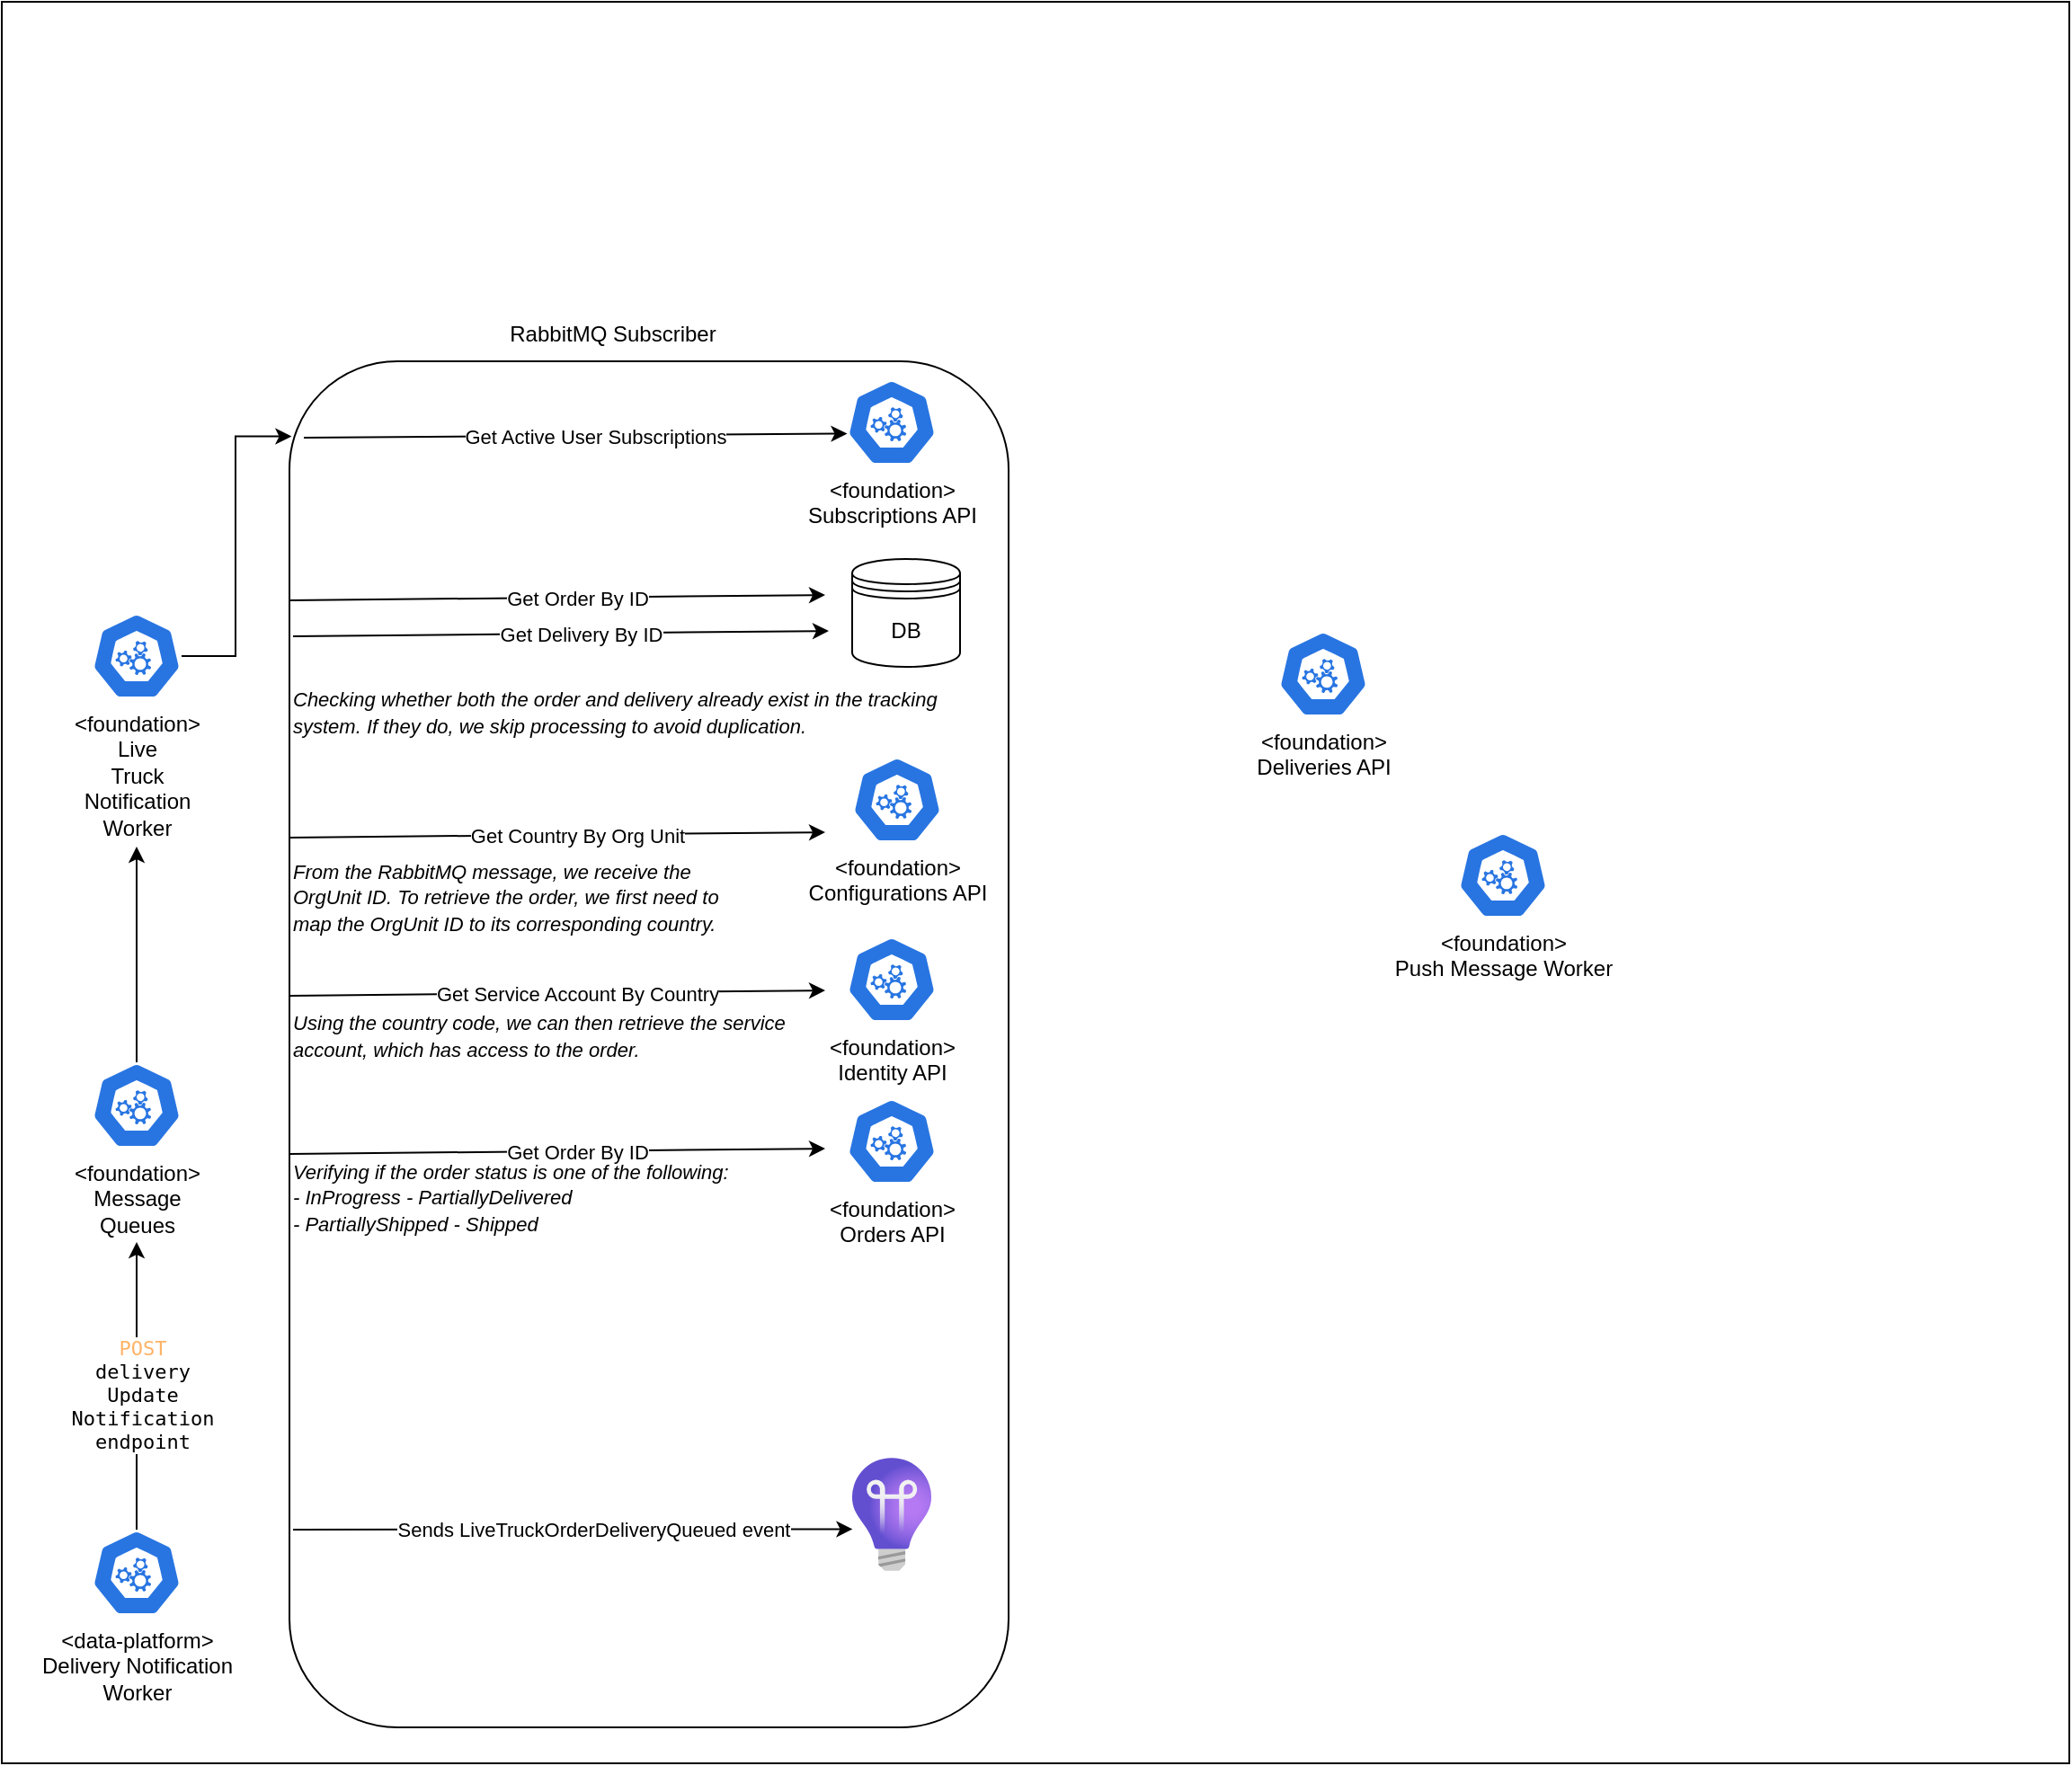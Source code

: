 <mxfile version="28.2.5">
  <diagram name="Page-1" id="JpLjQRSs1_Y3-2fLoofl">
    <mxGraphModel dx="1603" dy="865" grid="1" gridSize="10" guides="1" tooltips="1" connect="1" arrows="1" fold="1" page="1" pageScale="1" pageWidth="850" pageHeight="1100" math="0" shadow="0">
      <root>
        <mxCell id="0" />
        <mxCell id="1" parent="0" />
        <mxCell id="bUwDgFJh5-zK0ynBWb4o-1" value="" style="rounded=0;whiteSpace=wrap;html=1;" parent="1" vertex="1">
          <mxGeometry x="40" y="40" width="1150" height="980" as="geometry" />
        </mxCell>
        <mxCell id="bUwDgFJh5-zK0ynBWb4o-3" value="&amp;lt;data-platform&amp;gt;&lt;br&gt;Delivery Notification&lt;br&gt;Worker" style="aspect=fixed;sketch=0;html=1;dashed=0;whitespace=wrap;verticalLabelPosition=bottom;verticalAlign=top;fillColor=#2875E2;strokeColor=#ffffff;points=[[0.005,0.63,0],[0.1,0.2,0],[0.9,0.2,0],[0.5,0,0],[0.995,0.63,0],[0.72,0.99,0],[0.5,1,0],[0.28,0.99,0]];shape=mxgraph.kubernetes.icon2;prIcon=api" parent="1" vertex="1">
          <mxGeometry x="90" y="890" width="50" height="48" as="geometry" />
        </mxCell>
        <mxCell id="bUwDgFJh5-zK0ynBWb4o-6" value="&amp;lt;foundation&amp;gt;&lt;br&gt;Message&lt;div&gt;Queues&lt;br&gt;&lt;/div&gt;" style="aspect=fixed;sketch=0;html=1;dashed=0;whitespace=wrap;verticalLabelPosition=bottom;verticalAlign=top;fillColor=#2875E2;strokeColor=#ffffff;points=[[0.005,0.63,0],[0.1,0.2,0],[0.9,0.2,0],[0.5,0,0],[0.995,0.63,0],[0.72,0.99,0],[0.5,1,0],[0.28,0.99,0]];shape=mxgraph.kubernetes.icon2;prIcon=api" parent="1" vertex="1">
          <mxGeometry x="90" y="630" width="50" height="48" as="geometry" />
        </mxCell>
        <mxCell id="bUwDgFJh5-zK0ynBWb4o-7" style="edgeStyle=orthogonalEdgeStyle;rounded=0;orthogonalLoop=1;jettySize=auto;html=1;" parent="1" source="bUwDgFJh5-zK0ynBWb4o-3" edge="1">
          <mxGeometry relative="1" as="geometry">
            <mxPoint x="115" y="730" as="targetPoint" />
          </mxGeometry>
        </mxCell>
        <mxCell id="bUwDgFJh5-zK0ynBWb4o-8" value="Text" style="edgeLabel;html=1;align=center;verticalAlign=middle;resizable=0;points=[];" parent="bUwDgFJh5-zK0ynBWb4o-7" vertex="1" connectable="0">
          <mxGeometry x="-0.095" y="-4" relative="1" as="geometry">
            <mxPoint x="-1" as="offset" />
          </mxGeometry>
        </mxCell>
        <mxCell id="bUwDgFJh5-zK0ynBWb4o-9" value="&lt;code&gt;&lt;font style=&quot;color: rgb(255, 179, 102);&quot;&gt;POST&lt;/font&gt;&lt;br&gt;delivery&lt;br&gt;Update&lt;br&gt;Notification&lt;/code&gt;&lt;div&gt;&lt;code&gt;endpoint&lt;/code&gt;&lt;/div&gt;" style="edgeLabel;html=1;align=center;verticalAlign=middle;resizable=0;points=[];" parent="bUwDgFJh5-zK0ynBWb4o-7" vertex="1" connectable="0">
          <mxGeometry x="-0.061" y="-4" relative="1" as="geometry">
            <mxPoint x="-1" as="offset" />
          </mxGeometry>
        </mxCell>
        <mxCell id="bUwDgFJh5-zK0ynBWb4o-11" value="&amp;lt;foundation&amp;gt;&lt;br&gt;Live&lt;div&gt;Truck&lt;/div&gt;&lt;div&gt;Notification&lt;/div&gt;&lt;div&gt;Worker&lt;div&gt;&lt;br&gt;&lt;/div&gt;&lt;/div&gt;" style="aspect=fixed;sketch=0;html=1;dashed=0;whitespace=wrap;verticalLabelPosition=bottom;verticalAlign=top;fillColor=#2875E2;strokeColor=#ffffff;points=[[0.005,0.63,0],[0.1,0.2,0],[0.9,0.2,0],[0.5,0,0],[0.995,0.63,0],[0.72,0.99,0],[0.5,1,0],[0.28,0.99,0]];shape=mxgraph.kubernetes.icon2;prIcon=api" parent="1" vertex="1">
          <mxGeometry x="90" y="380" width="50" height="48" as="geometry" />
        </mxCell>
        <mxCell id="bUwDgFJh5-zK0ynBWb4o-25" value="&amp;lt;foundation&amp;gt;&lt;br&gt;Push Message Worker&lt;br&gt;&lt;div&gt;&lt;div&gt;&lt;br&gt;&lt;/div&gt;&lt;/div&gt;" style="aspect=fixed;sketch=0;html=1;dashed=0;whitespace=wrap;verticalLabelPosition=bottom;verticalAlign=top;fillColor=#2875E2;strokeColor=#ffffff;points=[[0.005,0.63,0],[0.1,0.2,0],[0.9,0.2,0],[0.5,0,0],[0.995,0.63,0],[0.72,0.99,0],[0.5,1,0],[0.28,0.99,0]];shape=mxgraph.kubernetes.icon2;prIcon=api" parent="1" vertex="1">
          <mxGeometry x="850" y="502" width="50" height="48" as="geometry" />
        </mxCell>
        <mxCell id="1HudzemWjimTBm2J36Nn-3" value="" style="endArrow=classic;html=1;rounded=0;exitX=0.5;exitY=0;exitDx=0;exitDy=0;exitPerimeter=0;" edge="1" parent="1" source="bUwDgFJh5-zK0ynBWb4o-6">
          <mxGeometry width="50" height="50" relative="1" as="geometry">
            <mxPoint x="260" y="560" as="sourcePoint" />
            <mxPoint x="115" y="510" as="targetPoint" />
          </mxGeometry>
        </mxCell>
        <mxCell id="1HudzemWjimTBm2J36Nn-4" value="" style="rounded=1;whiteSpace=wrap;html=1;" vertex="1" parent="1">
          <mxGeometry x="200" y="240" width="400" height="760" as="geometry" />
        </mxCell>
        <mxCell id="1HudzemWjimTBm2J36Nn-5" value="RabbitMQ Subscriber" style="text;html=1;align=center;verticalAlign=middle;whiteSpace=wrap;rounded=0;" vertex="1" parent="1">
          <mxGeometry x="320" y="210" width="120" height="30" as="geometry" />
        </mxCell>
        <mxCell id="1HudzemWjimTBm2J36Nn-6" style="edgeStyle=orthogonalEdgeStyle;rounded=0;orthogonalLoop=1;jettySize=auto;html=1;entryX=0.003;entryY=0.055;entryDx=0;entryDy=0;entryPerimeter=0;" edge="1" parent="1" source="bUwDgFJh5-zK0ynBWb4o-11" target="1HudzemWjimTBm2J36Nn-4">
          <mxGeometry relative="1" as="geometry" />
        </mxCell>
        <mxCell id="1HudzemWjimTBm2J36Nn-7" value="&amp;lt;foundation&amp;gt;&lt;br&gt;Subscriptions API&lt;br&gt;&lt;div&gt;&lt;div&gt;&lt;br&gt;&lt;/div&gt;&lt;/div&gt;" style="aspect=fixed;sketch=0;html=1;dashed=0;whitespace=wrap;verticalLabelPosition=bottom;verticalAlign=top;fillColor=#2875E2;strokeColor=#ffffff;points=[[0.005,0.63,0],[0.1,0.2,0],[0.9,0.2,0],[0.5,0,0],[0.995,0.63,0],[0.72,0.99,0],[0.5,1,0],[0.28,0.99,0]];shape=mxgraph.kubernetes.icon2;prIcon=api" vertex="1" parent="1">
          <mxGeometry x="510" y="250" width="50" height="48" as="geometry" />
        </mxCell>
        <mxCell id="1HudzemWjimTBm2J36Nn-8" value="" style="endArrow=classic;html=1;rounded=0;entryX=0.005;entryY=0.63;entryDx=0;entryDy=0;entryPerimeter=0;exitX=0.02;exitY=0.056;exitDx=0;exitDy=0;exitPerimeter=0;" edge="1" parent="1" source="1HudzemWjimTBm2J36Nn-4" target="1HudzemWjimTBm2J36Nn-7">
          <mxGeometry width="50" height="50" relative="1" as="geometry">
            <mxPoint x="200" y="350" as="sourcePoint" />
            <mxPoint x="250" y="300" as="targetPoint" />
          </mxGeometry>
        </mxCell>
        <mxCell id="1HudzemWjimTBm2J36Nn-9" value="Get Active User Subscriptions" style="edgeLabel;html=1;align=center;verticalAlign=middle;resizable=0;points=[];" vertex="1" connectable="0" parent="1HudzemWjimTBm2J36Nn-8">
          <mxGeometry x="0.072" relative="1" as="geometry">
            <mxPoint as="offset" />
          </mxGeometry>
        </mxCell>
        <mxCell id="1HudzemWjimTBm2J36Nn-10" value="&amp;lt;foundation&amp;gt;&lt;br&gt;Orders API&lt;br&gt;&lt;div&gt;&lt;div&gt;&lt;br&gt;&lt;/div&gt;&lt;/div&gt;" style="aspect=fixed;sketch=0;html=1;dashed=0;whitespace=wrap;verticalLabelPosition=bottom;verticalAlign=top;fillColor=#2875E2;strokeColor=#ffffff;points=[[0.005,0.63,0],[0.1,0.2,0],[0.9,0.2,0],[0.5,0,0],[0.995,0.63,0],[0.72,0.99,0],[0.5,1,0],[0.28,0.99,0]];shape=mxgraph.kubernetes.icon2;prIcon=api" vertex="1" parent="1">
          <mxGeometry x="510" y="650" width="50" height="48" as="geometry" />
        </mxCell>
        <mxCell id="1HudzemWjimTBm2J36Nn-11" value="" style="endArrow=classic;html=1;rounded=0;entryX=0.005;entryY=0.63;entryDx=0;entryDy=0;entryPerimeter=0;exitX=0.005;exitY=0.109;exitDx=0;exitDy=0;exitPerimeter=0;" edge="1" parent="1">
          <mxGeometry width="50" height="50" relative="1" as="geometry">
            <mxPoint x="200" y="373" as="sourcePoint" />
            <mxPoint x="498" y="370" as="targetPoint" />
          </mxGeometry>
        </mxCell>
        <mxCell id="1HudzemWjimTBm2J36Nn-12" value="Get Order By ID" style="edgeLabel;html=1;align=center;verticalAlign=middle;resizable=0;points=[];" vertex="1" connectable="0" parent="1HudzemWjimTBm2J36Nn-11">
          <mxGeometry x="0.072" relative="1" as="geometry">
            <mxPoint as="offset" />
          </mxGeometry>
        </mxCell>
        <mxCell id="1HudzemWjimTBm2J36Nn-13" value="&amp;lt;foundation&amp;gt;&lt;br&gt;Deliveries API&lt;br&gt;&lt;div&gt;&lt;div&gt;&lt;br&gt;&lt;/div&gt;&lt;/div&gt;" style="aspect=fixed;sketch=0;html=1;dashed=0;whitespace=wrap;verticalLabelPosition=bottom;verticalAlign=top;fillColor=#2875E2;strokeColor=#ffffff;points=[[0.005,0.63,0],[0.1,0.2,0],[0.9,0.2,0],[0.5,0,0],[0.995,0.63,0],[0.72,0.99,0],[0.5,1,0],[0.28,0.99,0]];shape=mxgraph.kubernetes.icon2;prIcon=api" vertex="1" parent="1">
          <mxGeometry x="750" y="390" width="50" height="48" as="geometry" />
        </mxCell>
        <mxCell id="1HudzemWjimTBm2J36Nn-14" value="" style="endArrow=classic;html=1;rounded=0;entryX=0.005;entryY=0.63;entryDx=0;entryDy=0;entryPerimeter=0;exitX=0.005;exitY=0.109;exitDx=0;exitDy=0;exitPerimeter=0;" edge="1" parent="1">
          <mxGeometry width="50" height="50" relative="1" as="geometry">
            <mxPoint x="202" y="393" as="sourcePoint" />
            <mxPoint x="500" y="390" as="targetPoint" />
          </mxGeometry>
        </mxCell>
        <mxCell id="1HudzemWjimTBm2J36Nn-15" value="Get Delivery By ID" style="edgeLabel;html=1;align=center;verticalAlign=middle;resizable=0;points=[];" vertex="1" connectable="0" parent="1HudzemWjimTBm2J36Nn-14">
          <mxGeometry x="0.072" relative="1" as="geometry">
            <mxPoint as="offset" />
          </mxGeometry>
        </mxCell>
        <mxCell id="1HudzemWjimTBm2J36Nn-21" value="DB" style="shape=datastore;whiteSpace=wrap;html=1;" vertex="1" parent="1">
          <mxGeometry x="513" y="350" width="60" height="60" as="geometry" />
        </mxCell>
        <mxCell id="1HudzemWjimTBm2J36Nn-22" value="&lt;i&gt;&lt;font style=&quot;font-size: 11px;&quot;&gt;Checking whether both the order and delivery already exist in the tracking system. If they do, we skip processing to avoid duplication.&lt;/font&gt;&lt;/i&gt;" style="text;html=1;align=left;verticalAlign=middle;whiteSpace=wrap;rounded=0;" vertex="1" parent="1">
          <mxGeometry x="200" y="420" width="380" height="30" as="geometry" />
        </mxCell>
        <mxCell id="1HudzemWjimTBm2J36Nn-23" value="" style="endArrow=classic;html=1;rounded=0;entryX=0.005;entryY=0.63;entryDx=0;entryDy=0;entryPerimeter=0;exitX=0.005;exitY=0.109;exitDx=0;exitDy=0;exitPerimeter=0;" edge="1" parent="1">
          <mxGeometry width="50" height="50" relative="1" as="geometry">
            <mxPoint x="200" y="681" as="sourcePoint" />
            <mxPoint x="498" y="678" as="targetPoint" />
          </mxGeometry>
        </mxCell>
        <mxCell id="1HudzemWjimTBm2J36Nn-24" value="Get Order By ID" style="edgeLabel;html=1;align=center;verticalAlign=middle;resizable=0;points=[];" vertex="1" connectable="0" parent="1HudzemWjimTBm2J36Nn-23">
          <mxGeometry x="0.072" relative="1" as="geometry">
            <mxPoint as="offset" />
          </mxGeometry>
        </mxCell>
        <mxCell id="1HudzemWjimTBm2J36Nn-25" value="&lt;font style=&quot;font-size: 11px;&quot;&gt;&lt;i&gt;Verifying if the order status is one of the following: &lt;br&gt;- InProgress - PartiallyDelivered &lt;br&gt;- PartiallyShipped - Shipped&lt;/i&gt;&lt;/font&gt;" style="text;html=1;align=left;verticalAlign=middle;whiteSpace=wrap;rounded=0;" vertex="1" parent="1">
          <mxGeometry x="200" y="690" width="300" height="30" as="geometry" />
        </mxCell>
        <mxCell id="1HudzemWjimTBm2J36Nn-26" value="" style="endArrow=classic;html=1;rounded=0;entryX=0.005;entryY=0.63;entryDx=0;entryDy=0;entryPerimeter=0;exitX=0.005;exitY=0.109;exitDx=0;exitDy=0;exitPerimeter=0;" edge="1" parent="1" target="1HudzemWjimTBm2J36Nn-28">
          <mxGeometry width="50" height="50" relative="1" as="geometry">
            <mxPoint x="202" y="890" as="sourcePoint" />
            <mxPoint x="500" y="887" as="targetPoint" />
          </mxGeometry>
        </mxCell>
        <mxCell id="1HudzemWjimTBm2J36Nn-27" value="Sends&amp;nbsp;LiveTruckOrderDeliveryQueued event" style="edgeLabel;html=1;align=center;verticalAlign=middle;resizable=0;points=[];" vertex="1" connectable="0" parent="1HudzemWjimTBm2J36Nn-26">
          <mxGeometry x="0.072" relative="1" as="geometry">
            <mxPoint as="offset" />
          </mxGeometry>
        </mxCell>
        <mxCell id="1HudzemWjimTBm2J36Nn-28" value="" style="image;aspect=fixed;html=1;points=[];align=center;fontSize=12;image=img/lib/azure2/devops/Application_Insights.svg;" vertex="1" parent="1">
          <mxGeometry x="513" y="850" width="44" height="63" as="geometry" />
        </mxCell>
        <mxCell id="1HudzemWjimTBm2J36Nn-30" value="&amp;lt;foundation&amp;gt;&lt;br&gt;Configurations API&lt;br&gt;&lt;div&gt;&lt;div&gt;&lt;br&gt;&lt;/div&gt;&lt;/div&gt;" style="aspect=fixed;sketch=0;html=1;dashed=0;whitespace=wrap;verticalLabelPosition=bottom;verticalAlign=top;fillColor=#2875E2;strokeColor=#ffffff;points=[[0.005,0.63,0],[0.1,0.2,0],[0.9,0.2,0],[0.5,0,0],[0.995,0.63,0],[0.72,0.99,0],[0.5,1,0],[0.28,0.99,0]];shape=mxgraph.kubernetes.icon2;prIcon=api" vertex="1" parent="1">
          <mxGeometry x="513" y="460" width="50" height="48" as="geometry" />
        </mxCell>
        <mxCell id="1HudzemWjimTBm2J36Nn-31" value="" style="endArrow=classic;html=1;rounded=0;entryX=0.005;entryY=0.63;entryDx=0;entryDy=0;entryPerimeter=0;exitX=0.005;exitY=0.109;exitDx=0;exitDy=0;exitPerimeter=0;" edge="1" parent="1">
          <mxGeometry width="50" height="50" relative="1" as="geometry">
            <mxPoint x="200" y="505" as="sourcePoint" />
            <mxPoint x="498" y="502" as="targetPoint" />
          </mxGeometry>
        </mxCell>
        <mxCell id="1HudzemWjimTBm2J36Nn-32" value="Get Country By Org Unit" style="edgeLabel;html=1;align=center;verticalAlign=middle;resizable=0;points=[];" vertex="1" connectable="0" parent="1HudzemWjimTBm2J36Nn-31">
          <mxGeometry x="0.072" relative="1" as="geometry">
            <mxPoint as="offset" />
          </mxGeometry>
        </mxCell>
        <mxCell id="1HudzemWjimTBm2J36Nn-33" value="" style="endArrow=classic;html=1;rounded=0;entryX=0.005;entryY=0.63;entryDx=0;entryDy=0;entryPerimeter=0;exitX=0.005;exitY=0.109;exitDx=0;exitDy=0;exitPerimeter=0;" edge="1" parent="1">
          <mxGeometry width="50" height="50" relative="1" as="geometry">
            <mxPoint x="200" y="593" as="sourcePoint" />
            <mxPoint x="498" y="590" as="targetPoint" />
          </mxGeometry>
        </mxCell>
        <mxCell id="1HudzemWjimTBm2J36Nn-34" value="Get Service Account By Country" style="edgeLabel;html=1;align=center;verticalAlign=middle;resizable=0;points=[];" vertex="1" connectable="0" parent="1HudzemWjimTBm2J36Nn-33">
          <mxGeometry x="0.072" relative="1" as="geometry">
            <mxPoint as="offset" />
          </mxGeometry>
        </mxCell>
        <mxCell id="1HudzemWjimTBm2J36Nn-35" value="&amp;lt;foundation&amp;gt;&lt;br&gt;Identity API&lt;br&gt;&lt;div&gt;&lt;div&gt;&lt;br&gt;&lt;/div&gt;&lt;/div&gt;" style="aspect=fixed;sketch=0;html=1;dashed=0;whitespace=wrap;verticalLabelPosition=bottom;verticalAlign=top;fillColor=#2875E2;strokeColor=#ffffff;points=[[0.005,0.63,0],[0.1,0.2,0],[0.9,0.2,0],[0.5,0,0],[0.995,0.63,0],[0.72,0.99,0],[0.5,1,0],[0.28,0.99,0]];shape=mxgraph.kubernetes.icon2;prIcon=api" vertex="1" parent="1">
          <mxGeometry x="510" y="560" width="50" height="48" as="geometry" />
        </mxCell>
        <mxCell id="1HudzemWjimTBm2J36Nn-36" value="&lt;i&gt;&lt;font style=&quot;font-size: 11px;&quot;&gt;From the RabbitMQ message, we receive the OrgUnit ID. To retrieve the order, we first need to map the OrgUnit ID to its corresponding country.&amp;nbsp;&lt;/font&gt;&lt;/i&gt;&lt;div&gt;&lt;br&gt;&lt;/div&gt;" style="text;html=1;align=left;verticalAlign=middle;whiteSpace=wrap;rounded=0;" vertex="1" parent="1">
          <mxGeometry x="200" y="530" width="250" height="30" as="geometry" />
        </mxCell>
        <mxCell id="1HudzemWjimTBm2J36Nn-37" value="&lt;div&gt;&lt;span style=&quot;background-color: transparent; color: light-dark(rgb(0, 0, 0), rgb(255, 255, 255));&quot;&gt;&lt;i&gt;&lt;font style=&quot;font-size: 11px;&quot;&gt;Using the country code, we can then retrieve the service account, which has access to the order.&lt;/font&gt;&lt;/i&gt;&lt;/span&gt;&lt;/div&gt;" style="text;html=1;align=left;verticalAlign=middle;whiteSpace=wrap;rounded=0;" vertex="1" parent="1">
          <mxGeometry x="200" y="600" width="300" height="30" as="geometry" />
        </mxCell>
      </root>
    </mxGraphModel>
  </diagram>
</mxfile>
